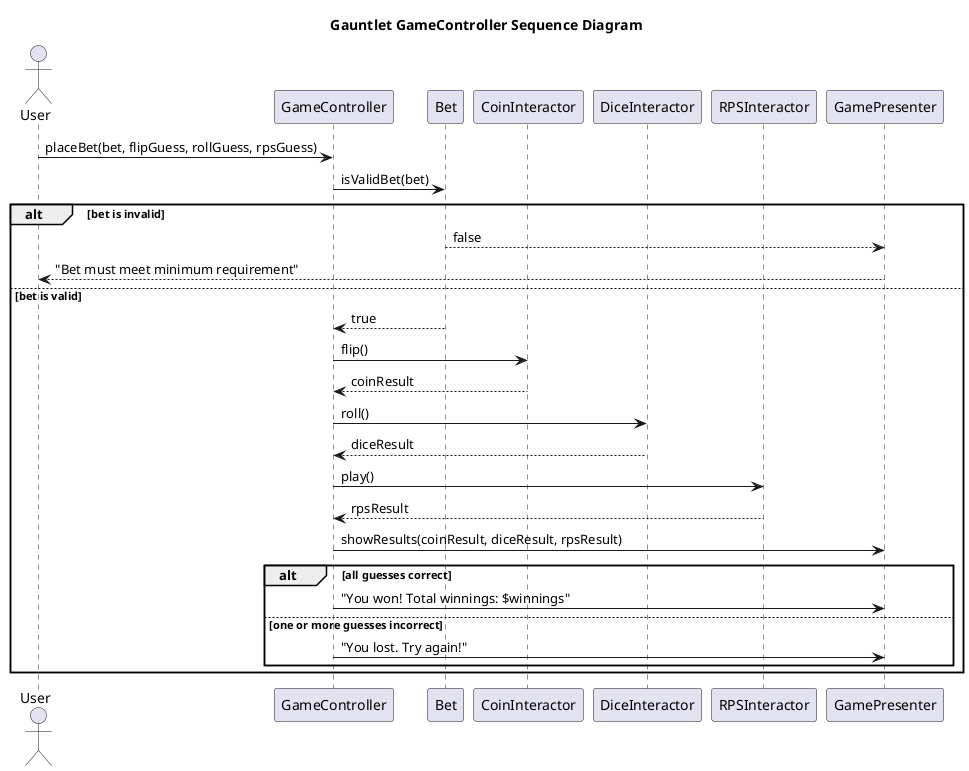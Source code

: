 @startuml
'https://plantuml.com/sequence-diagram

/'autonumber

Alice -> Bob: Authentication Request
Bob --> Alice: Authentication Response

Alice -> Bob: Another authentication Request
Alice <-- Bob: another authentication Response'/
title Gauntlet GameController Sequence Diagram

actor User
participant GameController
participant Bet
participant CoinInteractor
participant DiceInteractor
participant RPSInteractor
participant GamePresenter

User -> GameController : placeBet(bet, flipGuess, rollGuess, rpsGuess)
GameController -> Bet : isValidBet(bet)
alt bet is invalid
    Bet --> GamePresenter : false
    GamePresenter --> User : "Bet must meet minimum requirement"
else bet is valid
    Bet --> GameController : true
    GameController -> CoinInteractor : flip()
    CoinInteractor --> GameController : coinResult
    GameController -> DiceInteractor : roll()
    DiceInteractor --> GameController : diceResult
    GameController -> RPSInteractor : play()
    RPSInteractor --> GameController : rpsResult
    GameController -> GamePresenter : showResults(coinResult, diceResult, rpsResult)
    alt all guesses correct
        GameController -> GamePresenter : "You won! Total winnings: $winnings"
    else one or more guesses incorrect
        GameController -> GamePresenter : "You lost. Try again!"
    end
end
@enduml
